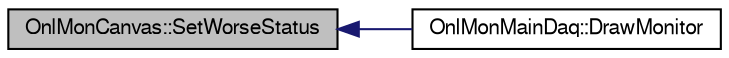 digraph "OnlMonCanvas::SetWorseStatus"
{
  bgcolor="transparent";
  edge [fontname="FreeSans",fontsize="10",labelfontname="FreeSans",labelfontsize="10"];
  node [fontname="FreeSans",fontsize="10",shape=record];
  rankdir="LR";
  Node1 [label="OnlMonCanvas::SetWorseStatus",height=0.2,width=0.4,color="black", fillcolor="grey75", style="filled" fontcolor="black"];
  Node1 -> Node2 [dir="back",color="midnightblue",fontsize="10",style="solid",fontname="FreeSans"];
  Node2 [label="OnlMonMainDaq::DrawMonitor",height=0.2,width=0.4,color="black",URL="$d8/d69/classOnlMonMainDaq.html#ad84a74b4b2b1986c7cc1d1a433594728"];
}
